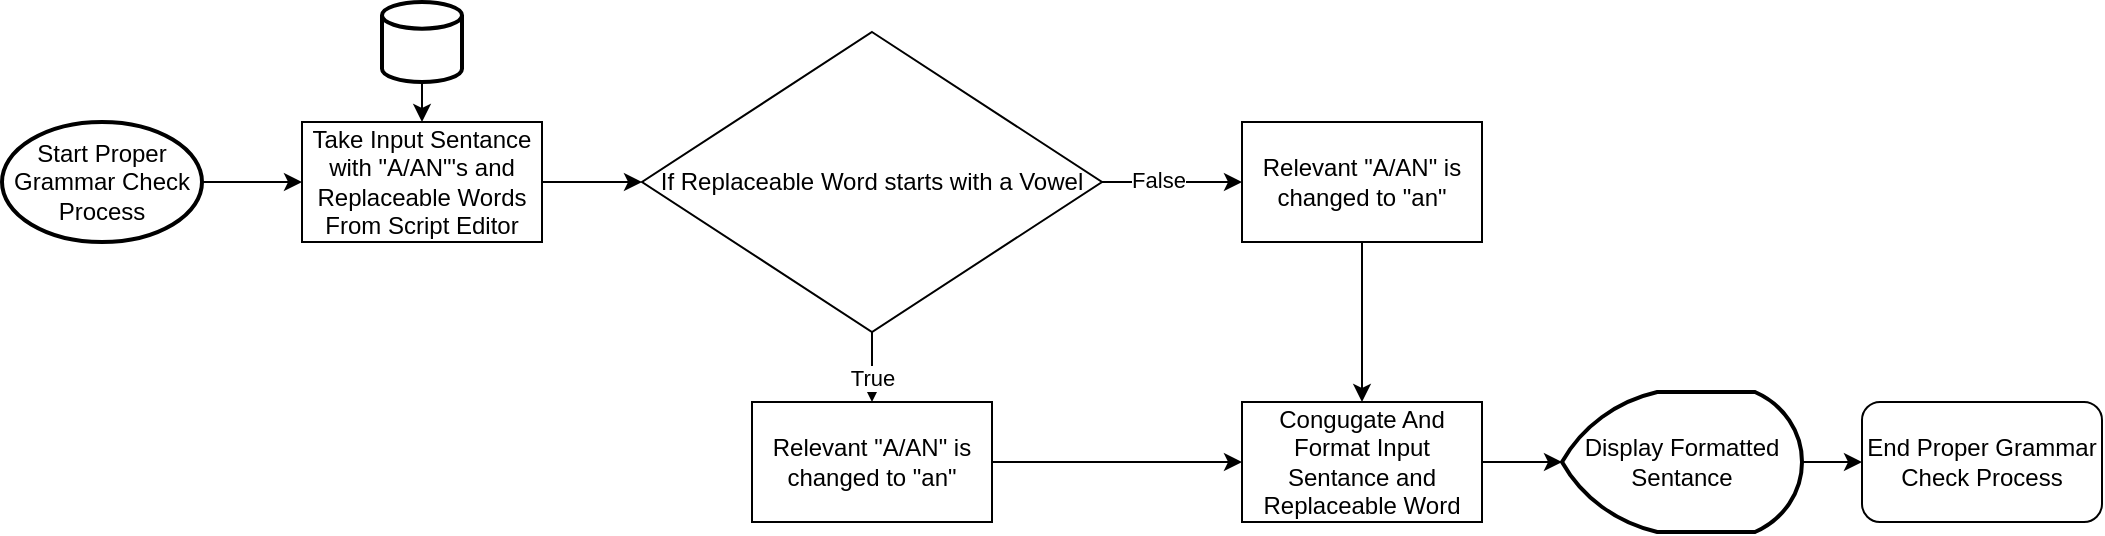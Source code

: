 <mxfile version="13.7.9" type="device"><diagram id="lrqCcZjwJTH0bWe49M1V" name="Page-1"><mxGraphModel dx="872" dy="408" grid="1" gridSize="10" guides="1" tooltips="1" connect="1" arrows="1" fold="1" page="1" pageScale="1" pageWidth="850" pageHeight="1100" math="0" shadow="0"><root><mxCell id="0"/><mxCell id="1" parent="0"/><mxCell id="KQFr_JFq5nYqTBUmgTyr-3" style="edgeStyle=orthogonalEdgeStyle;rounded=0;orthogonalLoop=1;jettySize=auto;html=1;entryX=0;entryY=0.5;entryDx=0;entryDy=0;" edge="1" parent="1" source="KQFr_JFq5nYqTBUmgTyr-2" target="KQFr_JFq5nYqTBUmgTyr-4"><mxGeometry relative="1" as="geometry"><mxPoint x="220" y="120" as="targetPoint"/></mxGeometry></mxCell><mxCell id="KQFr_JFq5nYqTBUmgTyr-2" value="Start Proper Grammar Check Process" style="strokeWidth=2;html=1;shape=mxgraph.flowchart.start_1;whiteSpace=wrap;" vertex="1" parent="1"><mxGeometry x="50" y="90" width="100" height="60" as="geometry"/></mxCell><mxCell id="KQFr_JFq5nYqTBUmgTyr-8" style="edgeStyle=orthogonalEdgeStyle;rounded=0;orthogonalLoop=1;jettySize=auto;html=1;entryX=0;entryY=0.5;entryDx=0;entryDy=0;" edge="1" parent="1" source="KQFr_JFq5nYqTBUmgTyr-4" target="KQFr_JFq5nYqTBUmgTyr-10"><mxGeometry relative="1" as="geometry"><mxPoint x="360" y="120" as="targetPoint"/></mxGeometry></mxCell><mxCell id="KQFr_JFq5nYqTBUmgTyr-4" value="Take Input Sentance with &quot;A/AN&quot;'s and Replaceable Words From Script Editor" style="whiteSpace=wrap;html=1;" vertex="1" parent="1"><mxGeometry x="200" y="90" width="120" height="60" as="geometry"/></mxCell><mxCell id="KQFr_JFq5nYqTBUmgTyr-6" style="edgeStyle=orthogonalEdgeStyle;rounded=0;orthogonalLoop=1;jettySize=auto;html=1;exitX=0.5;exitY=1;exitDx=0;exitDy=0;exitPerimeter=0;entryX=0.5;entryY=0;entryDx=0;entryDy=0;" edge="1" parent="1" source="KQFr_JFq5nYqTBUmgTyr-5" target="KQFr_JFq5nYqTBUmgTyr-4"><mxGeometry relative="1" as="geometry"/></mxCell><mxCell id="KQFr_JFq5nYqTBUmgTyr-5" value="" style="strokeWidth=2;html=1;shape=mxgraph.flowchart.database;whiteSpace=wrap;" vertex="1" parent="1"><mxGeometry x="240" y="30" width="40" height="40" as="geometry"/></mxCell><mxCell id="KQFr_JFq5nYqTBUmgTyr-12" style="edgeStyle=orthogonalEdgeStyle;rounded=0;orthogonalLoop=1;jettySize=auto;html=1;entryX=0;entryY=0.5;entryDx=0;entryDy=0;" edge="1" parent="1" source="KQFr_JFq5nYqTBUmgTyr-10" target="KQFr_JFq5nYqTBUmgTyr-17"><mxGeometry relative="1" as="geometry"><mxPoint x="680" y="120" as="targetPoint"/><Array as="points"/></mxGeometry></mxCell><mxCell id="KQFr_JFq5nYqTBUmgTyr-15" value="False" style="edgeLabel;html=1;align=center;verticalAlign=middle;resizable=0;points=[];" vertex="1" connectable="0" parent="KQFr_JFq5nYqTBUmgTyr-12"><mxGeometry x="-0.221" y="1" relative="1" as="geometry"><mxPoint as="offset"/></mxGeometry></mxCell><mxCell id="KQFr_JFq5nYqTBUmgTyr-13" style="edgeStyle=orthogonalEdgeStyle;rounded=0;orthogonalLoop=1;jettySize=auto;html=1;exitX=0.5;exitY=1;exitDx=0;exitDy=0;entryX=0.5;entryY=0;entryDx=0;entryDy=0;" edge="1" parent="1" source="KQFr_JFq5nYqTBUmgTyr-10" target="KQFr_JFq5nYqTBUmgTyr-16"><mxGeometry relative="1" as="geometry"><mxPoint x="485" y="270" as="targetPoint"/></mxGeometry></mxCell><mxCell id="KQFr_JFq5nYqTBUmgTyr-14" value="True" style="edgeLabel;html=1;align=center;verticalAlign=middle;resizable=0;points=[];" vertex="1" connectable="0" parent="KQFr_JFq5nYqTBUmgTyr-13"><mxGeometry x="0.322" relative="1" as="geometry"><mxPoint as="offset"/></mxGeometry></mxCell><mxCell id="KQFr_JFq5nYqTBUmgTyr-10" value="If Replaceable Word starts with a Vowel&lt;br&gt;" style="rhombus;whiteSpace=wrap;html=1;" vertex="1" parent="1"><mxGeometry x="370" y="45" width="230" height="150" as="geometry"/></mxCell><mxCell id="KQFr_JFq5nYqTBUmgTyr-19" style="edgeStyle=orthogonalEdgeStyle;rounded=0;orthogonalLoop=1;jettySize=auto;html=1;exitX=1;exitY=0.5;exitDx=0;exitDy=0;entryX=0;entryY=0.5;entryDx=0;entryDy=0;" edge="1" parent="1" source="KQFr_JFq5nYqTBUmgTyr-16" target="KQFr_JFq5nYqTBUmgTyr-18"><mxGeometry relative="1" as="geometry"/></mxCell><mxCell id="KQFr_JFq5nYqTBUmgTyr-16" value="Relevant &quot;A/AN&quot; is changed to &quot;an&quot;" style="rounded=0;whiteSpace=wrap;html=1;" vertex="1" parent="1"><mxGeometry x="425" y="230" width="120" height="60" as="geometry"/></mxCell><mxCell id="KQFr_JFq5nYqTBUmgTyr-20" style="edgeStyle=orthogonalEdgeStyle;rounded=0;orthogonalLoop=1;jettySize=auto;html=1;exitX=0.5;exitY=1;exitDx=0;exitDy=0;" edge="1" parent="1" source="KQFr_JFq5nYqTBUmgTyr-17" target="KQFr_JFq5nYqTBUmgTyr-18"><mxGeometry relative="1" as="geometry"/></mxCell><mxCell id="KQFr_JFq5nYqTBUmgTyr-17" value="Relevant &quot;A/AN&quot; is changed to &quot;an&quot;" style="rounded=0;whiteSpace=wrap;html=1;" vertex="1" parent="1"><mxGeometry x="670" y="90" width="120" height="60" as="geometry"/></mxCell><mxCell id="KQFr_JFq5nYqTBUmgTyr-24" style="edgeStyle=orthogonalEdgeStyle;rounded=0;orthogonalLoop=1;jettySize=auto;html=1;" edge="1" parent="1" source="KQFr_JFq5nYqTBUmgTyr-18" target="KQFr_JFq5nYqTBUmgTyr-23"><mxGeometry relative="1" as="geometry"/></mxCell><mxCell id="KQFr_JFq5nYqTBUmgTyr-18" value="Congugate And Format Input Sentance and Replaceable Word" style="rounded=0;whiteSpace=wrap;html=1;" vertex="1" parent="1"><mxGeometry x="670" y="230" width="120" height="60" as="geometry"/></mxCell><mxCell id="KQFr_JFq5nYqTBUmgTyr-22" value="End Proper Grammar Check Process" style="rounded=1;whiteSpace=wrap;html=1;" vertex="1" parent="1"><mxGeometry x="980" y="230" width="120" height="60" as="geometry"/></mxCell><mxCell id="KQFr_JFq5nYqTBUmgTyr-25" style="edgeStyle=orthogonalEdgeStyle;rounded=0;orthogonalLoop=1;jettySize=auto;html=1;exitX=1;exitY=0.5;exitDx=0;exitDy=0;exitPerimeter=0;" edge="1" parent="1" source="KQFr_JFq5nYqTBUmgTyr-23" target="KQFr_JFq5nYqTBUmgTyr-22"><mxGeometry relative="1" as="geometry"/></mxCell><mxCell id="KQFr_JFq5nYqTBUmgTyr-23" value="Display Formatted Sentance" style="strokeWidth=2;html=1;shape=mxgraph.flowchart.display;whiteSpace=wrap;" vertex="1" parent="1"><mxGeometry x="830" y="225" width="120" height="70" as="geometry"/></mxCell></root></mxGraphModel></diagram></mxfile>